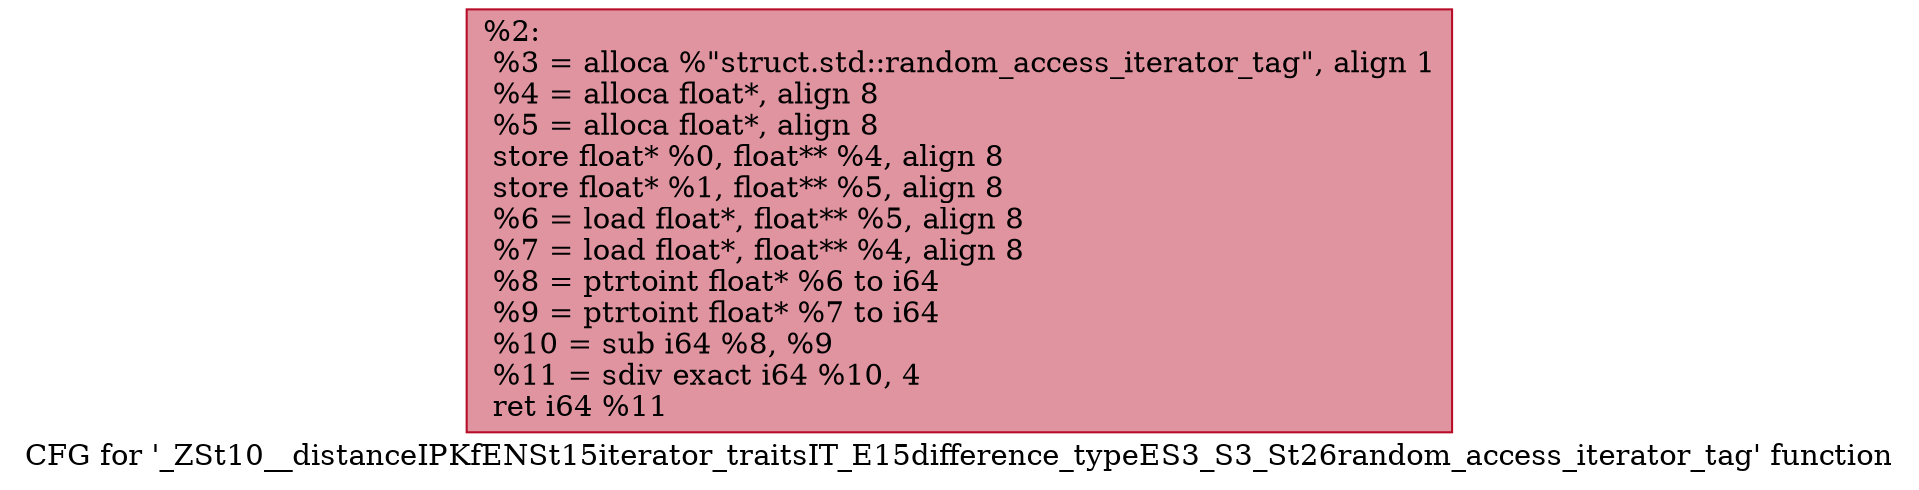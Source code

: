 digraph "CFG for '_ZSt10__distanceIPKfENSt15iterator_traitsIT_E15difference_typeES3_S3_St26random_access_iterator_tag' function" {
	label="CFG for '_ZSt10__distanceIPKfENSt15iterator_traitsIT_E15difference_typeES3_S3_St26random_access_iterator_tag' function";

	Node0x559363e26400 [shape=record,color="#b70d28ff", style=filled, fillcolor="#b70d2870",label="{%2:\l  %3 = alloca %\"struct.std::random_access_iterator_tag\", align 1\l  %4 = alloca float*, align 8\l  %5 = alloca float*, align 8\l  store float* %0, float** %4, align 8\l  store float* %1, float** %5, align 8\l  %6 = load float*, float** %5, align 8\l  %7 = load float*, float** %4, align 8\l  %8 = ptrtoint float* %6 to i64\l  %9 = ptrtoint float* %7 to i64\l  %10 = sub i64 %8, %9\l  %11 = sdiv exact i64 %10, 4\l  ret i64 %11\l}"];
}

